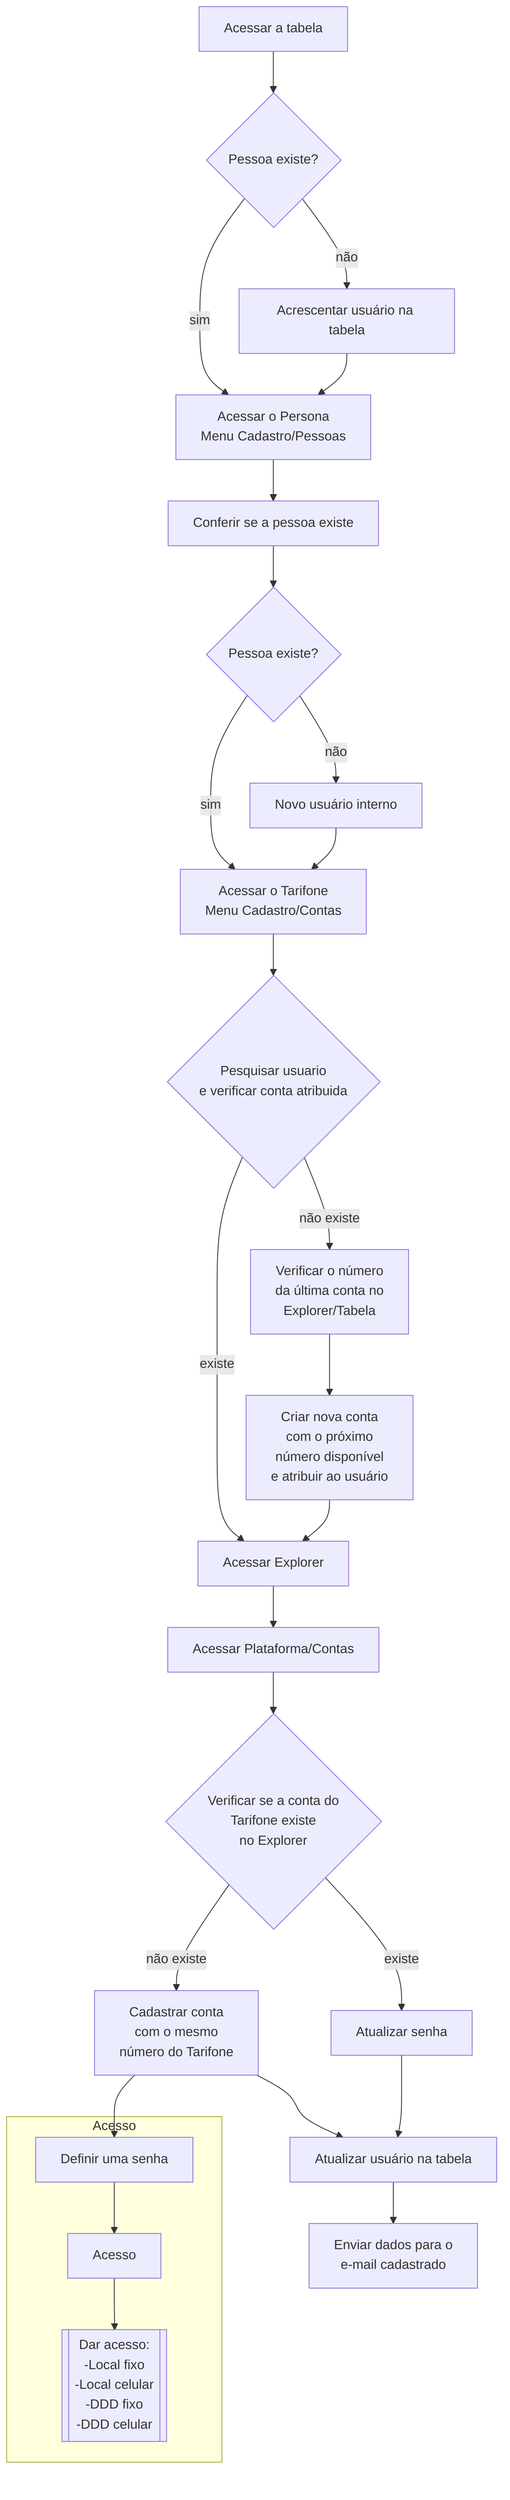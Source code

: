 flowchart  
    
    TB1[Acessar a tabela] --> TB2{Pessoa existe?}
    TB2 --sim--> P[Acessar o Persona</br>Menu Cadastro/Pessoas]
    TB2 --"não"--> TB3[Acrescentar usuário na tabela]
    TB3 --> P
    P --> P2
    P2[Conferir se a pessoa existe]
    P2 --> P3
    P3{Pessoa existe?} --sim--> T[Acessar o Tarifone</BR>Menu Cadastro/Contas]
    P3 --"não"--> P4[Novo usuário interno]
    P4 --> T
    T --> T2{Pesquisar usuario</br>e verificar conta atribuida}
    T2 --existe--> E[Acessar Explorer]
    T2 --"não existe"--> T3[Verificar o número</br>da última conta no</br>Explorer/Tabela]
    T3 --> T4
    T4[Criar nova conta</br>com o próximo</br>número disponível</br>e atribuir ao usuário]
    T4 --> E
    E --> E1[Acessar Plataforma/Contas] 
    E1 --> E2{Verificar se a conta do</br>Tarifone existe</br>no Explorer}
    E2 --existe--> S[Atualizar senha]
    E2 --"não existe"--> S1[Cadastrar conta</br>com o mesmo</br>número do Tarifone]
    S1 --> R[Definir uma senha]
    subgraph Acesso 
    R --> R1[Acesso]
    R1 --> R2[[Dar acesso:</br>-Local fixo</br>-Local celular</br>-DDD fixo</br>-DDD celular]]
    end
    S1 --> TB4[Atualizar usuário na tabela]
    S --> TB4
    TB4 --> EM[Enviar dados para o</br>e-mail cadastrado]